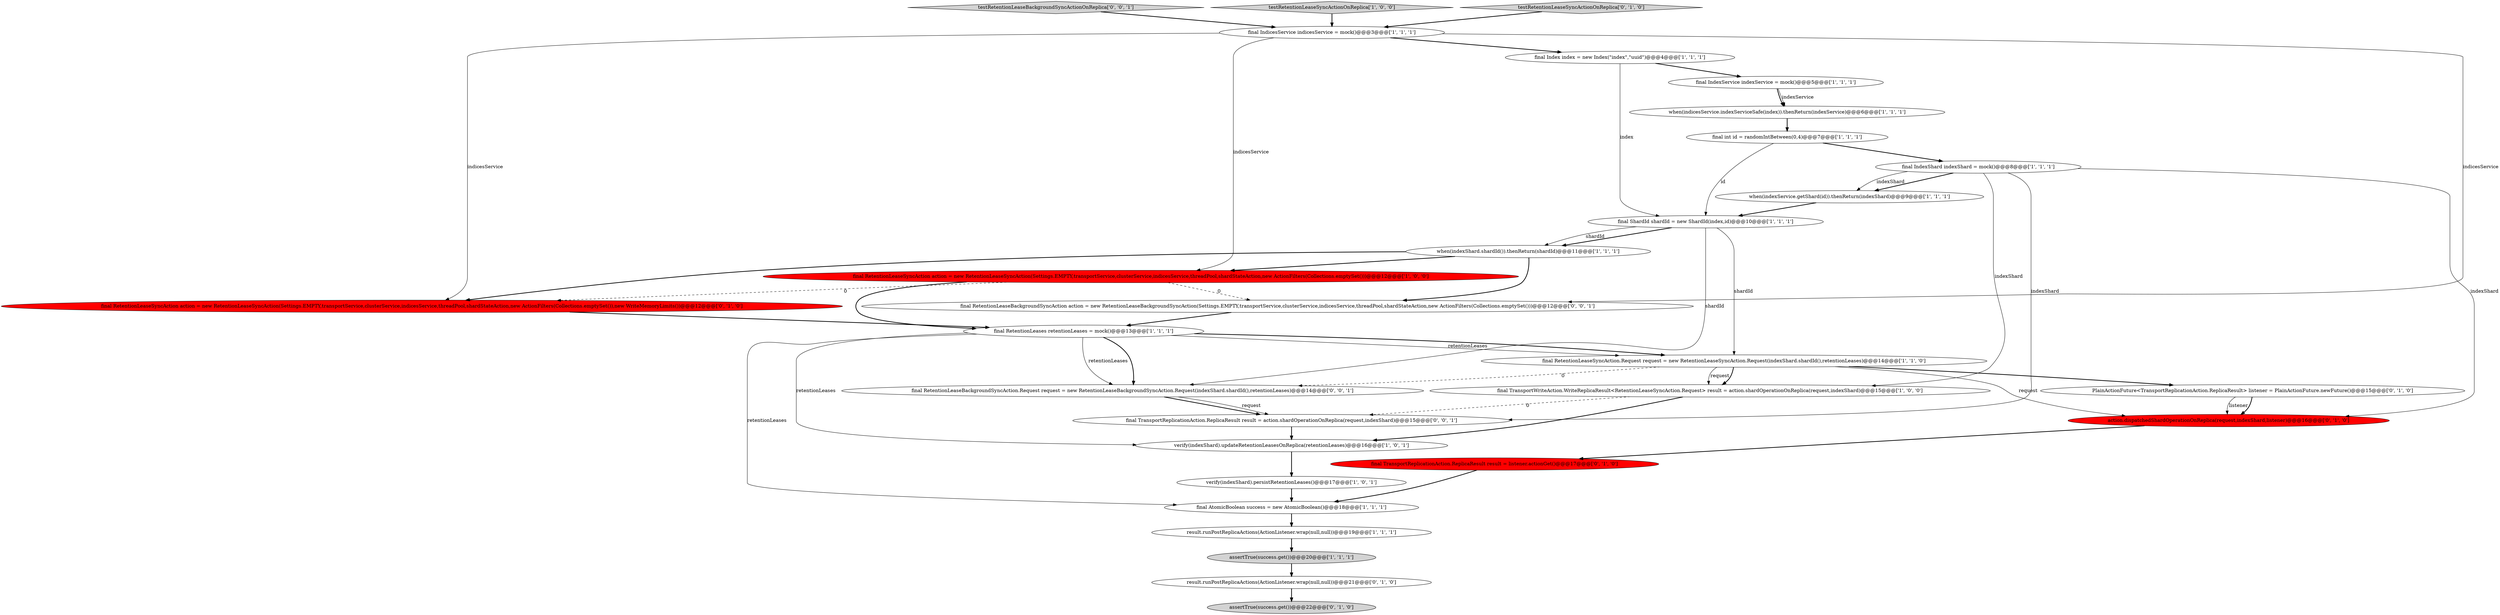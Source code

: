 digraph {
18 [style = filled, label = "final int id = randomIntBetween(0,4)@@@7@@@['1', '1', '1']", fillcolor = white, shape = ellipse image = "AAA0AAABBB1BBB"];
17 [style = filled, label = "final IndicesService indicesService = mock()@@@3@@@['1', '1', '1']", fillcolor = white, shape = ellipse image = "AAA0AAABBB1BBB"];
25 [style = filled, label = "result.runPostReplicaActions(ActionListener.wrap(null,null))@@@21@@@['0', '1', '0']", fillcolor = white, shape = ellipse image = "AAA0AAABBB2BBB"];
10 [style = filled, label = "final ShardId shardId = new ShardId(index,id)@@@10@@@['1', '1', '1']", fillcolor = white, shape = ellipse image = "AAA0AAABBB1BBB"];
26 [style = filled, label = "testRetentionLeaseBackgroundSyncActionOnReplica['0', '0', '1']", fillcolor = lightgray, shape = diamond image = "AAA0AAABBB3BBB"];
21 [style = filled, label = "final RetentionLeaseSyncAction action = new RetentionLeaseSyncAction(Settings.EMPTY,transportService,clusterService,indicesService,threadPool,shardStateAction,new ActionFilters(Collections.emptySet()),new WriteMemoryLimits())@@@12@@@['0', '1', '0']", fillcolor = red, shape = ellipse image = "AAA1AAABBB2BBB"];
23 [style = filled, label = "action.dispatchedShardOperationOnReplica(request,indexShard,listener)@@@16@@@['0', '1', '0']", fillcolor = red, shape = ellipse image = "AAA1AAABBB2BBB"];
24 [style = filled, label = "PlainActionFuture<TransportReplicationAction.ReplicaResult> listener = PlainActionFuture.newFuture()@@@15@@@['0', '1', '0']", fillcolor = white, shape = ellipse image = "AAA0AAABBB2BBB"];
29 [style = filled, label = "final TransportReplicationAction.ReplicaResult result = action.shardOperationOnReplica(request,indexShard)@@@15@@@['0', '0', '1']", fillcolor = white, shape = ellipse image = "AAA0AAABBB3BBB"];
6 [style = filled, label = "final Index index = new Index(\"index\",\"uuid\")@@@4@@@['1', '1', '1']", fillcolor = white, shape = ellipse image = "AAA0AAABBB1BBB"];
20 [style = filled, label = "final TransportReplicationAction.ReplicaResult result = listener.actionGet()@@@17@@@['0', '1', '0']", fillcolor = red, shape = ellipse image = "AAA1AAABBB2BBB"];
3 [style = filled, label = "result.runPostReplicaActions(ActionListener.wrap(null,null))@@@19@@@['1', '1', '1']", fillcolor = white, shape = ellipse image = "AAA0AAABBB1BBB"];
19 [style = filled, label = "assertTrue(success.get())@@@22@@@['0', '1', '0']", fillcolor = lightgray, shape = ellipse image = "AAA0AAABBB2BBB"];
4 [style = filled, label = "assertTrue(success.get())@@@20@@@['1', '1', '1']", fillcolor = lightgray, shape = ellipse image = "AAA0AAABBB1BBB"];
13 [style = filled, label = "final RetentionLeaseSyncAction action = new RetentionLeaseSyncAction(Settings.EMPTY,transportService,clusterService,indicesService,threadPool,shardStateAction,new ActionFilters(Collections.emptySet()))@@@12@@@['1', '0', '0']", fillcolor = red, shape = ellipse image = "AAA1AAABBB1BBB"];
2 [style = filled, label = "final RetentionLeases retentionLeases = mock()@@@13@@@['1', '1', '1']", fillcolor = white, shape = ellipse image = "AAA0AAABBB1BBB"];
9 [style = filled, label = "testRetentionLeaseSyncActionOnReplica['1', '0', '0']", fillcolor = lightgray, shape = diamond image = "AAA0AAABBB1BBB"];
12 [style = filled, label = "final IndexShard indexShard = mock()@@@8@@@['1', '1', '1']", fillcolor = white, shape = ellipse image = "AAA0AAABBB1BBB"];
15 [style = filled, label = "when(indicesService.indexServiceSafe(index)).thenReturn(indexService)@@@6@@@['1', '1', '1']", fillcolor = white, shape = ellipse image = "AAA0AAABBB1BBB"];
5 [style = filled, label = "verify(indexShard).updateRetentionLeasesOnReplica(retentionLeases)@@@16@@@['1', '0', '1']", fillcolor = white, shape = ellipse image = "AAA0AAABBB1BBB"];
1 [style = filled, label = "final TransportWriteAction.WriteReplicaResult<RetentionLeaseSyncAction.Request> result = action.shardOperationOnReplica(request,indexShard)@@@15@@@['1', '0', '0']", fillcolor = white, shape = ellipse image = "AAA0AAABBB1BBB"];
11 [style = filled, label = "final AtomicBoolean success = new AtomicBoolean()@@@18@@@['1', '1', '1']", fillcolor = white, shape = ellipse image = "AAA0AAABBB1BBB"];
14 [style = filled, label = "when(indexShard.shardId()).thenReturn(shardId)@@@11@@@['1', '1', '1']", fillcolor = white, shape = ellipse image = "AAA0AAABBB1BBB"];
28 [style = filled, label = "final RetentionLeaseBackgroundSyncAction.Request request = new RetentionLeaseBackgroundSyncAction.Request(indexShard.shardId(),retentionLeases)@@@14@@@['0', '0', '1']", fillcolor = white, shape = ellipse image = "AAA0AAABBB3BBB"];
16 [style = filled, label = "when(indexService.getShard(id)).thenReturn(indexShard)@@@9@@@['1', '1', '1']", fillcolor = white, shape = ellipse image = "AAA0AAABBB1BBB"];
22 [style = filled, label = "testRetentionLeaseSyncActionOnReplica['0', '1', '0']", fillcolor = lightgray, shape = diamond image = "AAA0AAABBB2BBB"];
8 [style = filled, label = "final RetentionLeaseSyncAction.Request request = new RetentionLeaseSyncAction.Request(indexShard.shardId(),retentionLeases)@@@14@@@['1', '1', '0']", fillcolor = white, shape = ellipse image = "AAA0AAABBB1BBB"];
27 [style = filled, label = "final RetentionLeaseBackgroundSyncAction action = new RetentionLeaseBackgroundSyncAction(Settings.EMPTY,transportService,clusterService,indicesService,threadPool,shardStateAction,new ActionFilters(Collections.emptySet()))@@@12@@@['0', '0', '1']", fillcolor = white, shape = ellipse image = "AAA0AAABBB3BBB"];
0 [style = filled, label = "final IndexService indexService = mock()@@@5@@@['1', '1', '1']", fillcolor = white, shape = ellipse image = "AAA0AAABBB1BBB"];
7 [style = filled, label = "verify(indexShard).persistRetentionLeases()@@@17@@@['1', '0', '1']", fillcolor = white, shape = ellipse image = "AAA0AAABBB1BBB"];
1->5 [style = bold, label=""];
28->29 [style = bold, label=""];
12->23 [style = solid, label="indexShard"];
23->20 [style = bold, label=""];
7->11 [style = bold, label=""];
29->5 [style = bold, label=""];
4->25 [style = bold, label=""];
26->17 [style = bold, label=""];
17->6 [style = bold, label=""];
16->10 [style = bold, label=""];
10->14 [style = bold, label=""];
0->15 [style = solid, label="indexService"];
1->29 [style = dashed, label="0"];
18->12 [style = bold, label=""];
2->11 [style = solid, label="retentionLeases"];
9->17 [style = bold, label=""];
24->23 [style = solid, label="listener"];
6->0 [style = bold, label=""];
12->16 [style = bold, label=""];
10->28 [style = solid, label="shardId"];
20->11 [style = bold, label=""];
8->1 [style = solid, label="request"];
8->28 [style = dashed, label="0"];
10->8 [style = solid, label="shardId"];
12->29 [style = solid, label="indexShard"];
17->13 [style = solid, label="indicesService"];
18->10 [style = solid, label="id"];
15->18 [style = bold, label=""];
3->4 [style = bold, label=""];
12->16 [style = solid, label="indexShard"];
0->15 [style = bold, label=""];
17->21 [style = solid, label="indicesService"];
21->2 [style = bold, label=""];
8->23 [style = solid, label="request"];
8->1 [style = bold, label=""];
17->27 [style = solid, label="indicesService"];
2->8 [style = solid, label="retentionLeases"];
6->10 [style = solid, label="index"];
13->21 [style = dashed, label="0"];
13->27 [style = dashed, label="0"];
2->28 [style = solid, label="retentionLeases"];
11->3 [style = bold, label=""];
28->29 [style = solid, label="request"];
25->19 [style = bold, label=""];
22->17 [style = bold, label=""];
5->7 [style = bold, label=""];
14->27 [style = bold, label=""];
12->1 [style = solid, label="indexShard"];
14->13 [style = bold, label=""];
10->14 [style = solid, label="shardId"];
2->28 [style = bold, label=""];
27->2 [style = bold, label=""];
14->21 [style = bold, label=""];
2->5 [style = solid, label="retentionLeases"];
2->8 [style = bold, label=""];
13->2 [style = bold, label=""];
24->23 [style = bold, label=""];
8->24 [style = bold, label=""];
}
